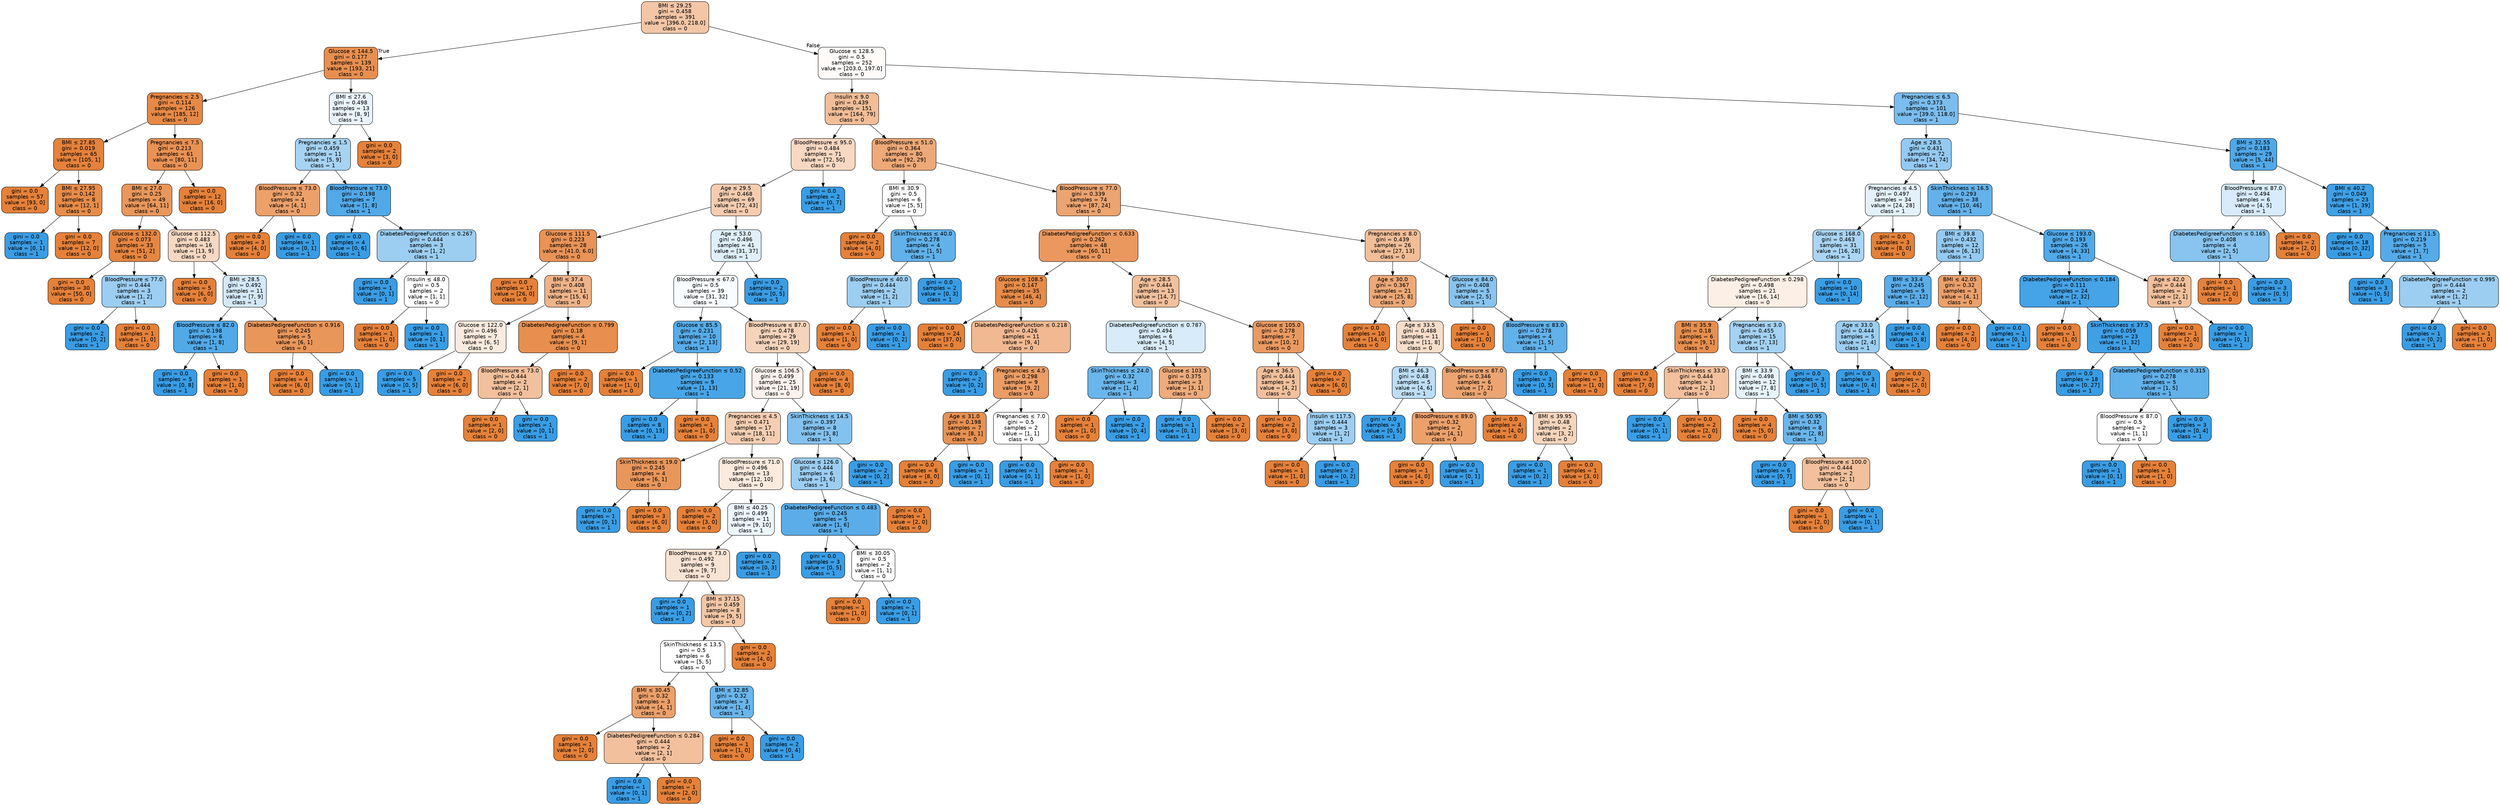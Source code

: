 digraph Tree {
node [shape=box, style="filled, rounded", color="black", fontname="helvetica"] ;
edge [fontname="helvetica"] ;
0 [label=<BMI &le; 29.25<br/>gini = 0.458<br/>samples = 391<br/>value = [396.0, 218.0]<br/>class = 0>, fillcolor="#f3c6a6"] ;
1 [label=<Glucose &le; 144.5<br/>gini = 0.177<br/>samples = 139<br/>value = [193, 21]<br/>class = 0>, fillcolor="#e88f4f"] ;
0 -> 1 [labeldistance=2.5, labelangle=45, headlabel="True"] ;
2 [label=<Pregnancies &le; 2.5<br/>gini = 0.114<br/>samples = 126<br/>value = [185, 12]<br/>class = 0>, fillcolor="#e78946"] ;
1 -> 2 ;
3 [label=<BMI &le; 27.85<br/>gini = 0.019<br/>samples = 65<br/>value = [105, 1]<br/>class = 0>, fillcolor="#e5823b"] ;
2 -> 3 ;
4 [label=<gini = 0.0<br/>samples = 57<br/>value = [93, 0]<br/>class = 0>, fillcolor="#e58139"] ;
3 -> 4 ;
5 [label=<BMI &le; 27.95<br/>gini = 0.142<br/>samples = 8<br/>value = [12, 1]<br/>class = 0>, fillcolor="#e78c49"] ;
3 -> 5 ;
6 [label=<gini = 0.0<br/>samples = 1<br/>value = [0, 1]<br/>class = 1>, fillcolor="#399de5"] ;
5 -> 6 ;
7 [label=<gini = 0.0<br/>samples = 7<br/>value = [12, 0]<br/>class = 0>, fillcolor="#e58139"] ;
5 -> 7 ;
8 [label=<Pregnancies &le; 7.5<br/>gini = 0.213<br/>samples = 61<br/>value = [80, 11]<br/>class = 0>, fillcolor="#e99254"] ;
2 -> 8 ;
9 [label=<BMI &le; 27.0<br/>gini = 0.25<br/>samples = 49<br/>value = [64, 11]<br/>class = 0>, fillcolor="#e9975b"] ;
8 -> 9 ;
10 [label=<Glucose &le; 132.0<br/>gini = 0.073<br/>samples = 33<br/>value = [51, 2]<br/>class = 0>, fillcolor="#e68641"] ;
9 -> 10 ;
11 [label=<gini = 0.0<br/>samples = 30<br/>value = [50, 0]<br/>class = 0>, fillcolor="#e58139"] ;
10 -> 11 ;
12 [label=<BloodPressure &le; 77.0<br/>gini = 0.444<br/>samples = 3<br/>value = [1, 2]<br/>class = 1>, fillcolor="#9ccef2"] ;
10 -> 12 ;
13 [label=<gini = 0.0<br/>samples = 2<br/>value = [0, 2]<br/>class = 1>, fillcolor="#399de5"] ;
12 -> 13 ;
14 [label=<gini = 0.0<br/>samples = 1<br/>value = [1, 0]<br/>class = 0>, fillcolor="#e58139"] ;
12 -> 14 ;
15 [label=<Glucose &le; 112.5<br/>gini = 0.483<br/>samples = 16<br/>value = [13, 9]<br/>class = 0>, fillcolor="#f7d8c2"] ;
9 -> 15 ;
16 [label=<gini = 0.0<br/>samples = 5<br/>value = [6, 0]<br/>class = 0>, fillcolor="#e58139"] ;
15 -> 16 ;
17 [label=<BMI &le; 28.5<br/>gini = 0.492<br/>samples = 11<br/>value = [7, 9]<br/>class = 1>, fillcolor="#d3e9f9"] ;
15 -> 17 ;
18 [label=<BloodPressure &le; 82.0<br/>gini = 0.198<br/>samples = 6<br/>value = [1, 8]<br/>class = 1>, fillcolor="#52a9e8"] ;
17 -> 18 ;
19 [label=<gini = 0.0<br/>samples = 5<br/>value = [0, 8]<br/>class = 1>, fillcolor="#399de5"] ;
18 -> 19 ;
20 [label=<gini = 0.0<br/>samples = 1<br/>value = [1, 0]<br/>class = 0>, fillcolor="#e58139"] ;
18 -> 20 ;
21 [label=<DiabetesPedigreeFunction &le; 0.916<br/>gini = 0.245<br/>samples = 5<br/>value = [6, 1]<br/>class = 0>, fillcolor="#e9965a"] ;
17 -> 21 ;
22 [label=<gini = 0.0<br/>samples = 4<br/>value = [6, 0]<br/>class = 0>, fillcolor="#e58139"] ;
21 -> 22 ;
23 [label=<gini = 0.0<br/>samples = 1<br/>value = [0, 1]<br/>class = 1>, fillcolor="#399de5"] ;
21 -> 23 ;
24 [label=<gini = 0.0<br/>samples = 12<br/>value = [16, 0]<br/>class = 0>, fillcolor="#e58139"] ;
8 -> 24 ;
25 [label=<BMI &le; 27.6<br/>gini = 0.498<br/>samples = 13<br/>value = [8, 9]<br/>class = 1>, fillcolor="#e9f4fc"] ;
1 -> 25 ;
26 [label=<Pregnancies &le; 1.5<br/>gini = 0.459<br/>samples = 11<br/>value = [5, 9]<br/>class = 1>, fillcolor="#a7d3f3"] ;
25 -> 26 ;
27 [label=<BloodPressure &le; 73.0<br/>gini = 0.32<br/>samples = 4<br/>value = [4, 1]<br/>class = 0>, fillcolor="#eca06a"] ;
26 -> 27 ;
28 [label=<gini = 0.0<br/>samples = 3<br/>value = [4, 0]<br/>class = 0>, fillcolor="#e58139"] ;
27 -> 28 ;
29 [label=<gini = 0.0<br/>samples = 1<br/>value = [0, 1]<br/>class = 1>, fillcolor="#399de5"] ;
27 -> 29 ;
30 [label=<BloodPressure &le; 73.0<br/>gini = 0.198<br/>samples = 7<br/>value = [1, 8]<br/>class = 1>, fillcolor="#52a9e8"] ;
26 -> 30 ;
31 [label=<gini = 0.0<br/>samples = 4<br/>value = [0, 6]<br/>class = 1>, fillcolor="#399de5"] ;
30 -> 31 ;
32 [label=<DiabetesPedigreeFunction &le; 0.267<br/>gini = 0.444<br/>samples = 3<br/>value = [1, 2]<br/>class = 1>, fillcolor="#9ccef2"] ;
30 -> 32 ;
33 [label=<gini = 0.0<br/>samples = 1<br/>value = [0, 1]<br/>class = 1>, fillcolor="#399de5"] ;
32 -> 33 ;
34 [label=<Insulin &le; 48.0<br/>gini = 0.5<br/>samples = 2<br/>value = [1, 1]<br/>class = 0>, fillcolor="#ffffff"] ;
32 -> 34 ;
35 [label=<gini = 0.0<br/>samples = 1<br/>value = [1, 0]<br/>class = 0>, fillcolor="#e58139"] ;
34 -> 35 ;
36 [label=<gini = 0.0<br/>samples = 1<br/>value = [0, 1]<br/>class = 1>, fillcolor="#399de5"] ;
34 -> 36 ;
37 [label=<gini = 0.0<br/>samples = 2<br/>value = [3, 0]<br/>class = 0>, fillcolor="#e58139"] ;
25 -> 37 ;
38 [label=<Glucose &le; 128.5<br/>gini = 0.5<br/>samples = 252<br/>value = [203.0, 197.0]<br/>class = 0>, fillcolor="#fefbf9"] ;
0 -> 38 [labeldistance=2.5, labelangle=-45, headlabel="False"] ;
39 [label=<Insulin &le; 9.0<br/>gini = 0.439<br/>samples = 151<br/>value = [164, 79]<br/>class = 0>, fillcolor="#f2be98"] ;
38 -> 39 ;
40 [label=<BloodPressure &le; 95.0<br/>gini = 0.484<br/>samples = 71<br/>value = [72, 50]<br/>class = 0>, fillcolor="#f7d8c2"] ;
39 -> 40 ;
41 [label=<Age &le; 29.5<br/>gini = 0.468<br/>samples = 69<br/>value = [72, 43]<br/>class = 0>, fillcolor="#f5ccaf"] ;
40 -> 41 ;
42 [label=<Glucose &le; 111.5<br/>gini = 0.223<br/>samples = 28<br/>value = [41.0, 6.0]<br/>class = 0>, fillcolor="#e99356"] ;
41 -> 42 ;
43 [label=<gini = 0.0<br/>samples = 17<br/>value = [26, 0]<br/>class = 0>, fillcolor="#e58139"] ;
42 -> 43 ;
44 [label=<BMI &le; 37.4<br/>gini = 0.408<br/>samples = 11<br/>value = [15, 6]<br/>class = 0>, fillcolor="#efb388"] ;
42 -> 44 ;
45 [label=<Glucose &le; 122.0<br/>gini = 0.496<br/>samples = 7<br/>value = [6, 5]<br/>class = 0>, fillcolor="#fbeade"] ;
44 -> 45 ;
46 [label=<gini = 0.0<br/>samples = 5<br/>value = [0, 5]<br/>class = 1>, fillcolor="#399de5"] ;
45 -> 46 ;
47 [label=<gini = 0.0<br/>samples = 2<br/>value = [6, 0]<br/>class = 0>, fillcolor="#e58139"] ;
45 -> 47 ;
48 [label=<DiabetesPedigreeFunction &le; 0.799<br/>gini = 0.18<br/>samples = 4<br/>value = [9, 1]<br/>class = 0>, fillcolor="#e88f4f"] ;
44 -> 48 ;
49 [label=<BloodPressure &le; 73.0<br/>gini = 0.444<br/>samples = 2<br/>value = [2, 1]<br/>class = 0>, fillcolor="#f2c09c"] ;
48 -> 49 ;
50 [label=<gini = 0.0<br/>samples = 1<br/>value = [2, 0]<br/>class = 0>, fillcolor="#e58139"] ;
49 -> 50 ;
51 [label=<gini = 0.0<br/>samples = 1<br/>value = [0, 1]<br/>class = 1>, fillcolor="#399de5"] ;
49 -> 51 ;
52 [label=<gini = 0.0<br/>samples = 2<br/>value = [7, 0]<br/>class = 0>, fillcolor="#e58139"] ;
48 -> 52 ;
53 [label=<Age &le; 53.0<br/>gini = 0.496<br/>samples = 41<br/>value = [31, 37]<br/>class = 1>, fillcolor="#dfeffb"] ;
41 -> 53 ;
54 [label=<BloodPressure &le; 67.0<br/>gini = 0.5<br/>samples = 39<br/>value = [31, 32]<br/>class = 1>, fillcolor="#f9fcfe"] ;
53 -> 54 ;
55 [label=<Glucose &le; 85.5<br/>gini = 0.231<br/>samples = 10<br/>value = [2, 13]<br/>class = 1>, fillcolor="#57ace9"] ;
54 -> 55 ;
56 [label=<gini = 0.0<br/>samples = 1<br/>value = [1, 0]<br/>class = 0>, fillcolor="#e58139"] ;
55 -> 56 ;
57 [label=<DiabetesPedigreeFunction &le; 0.52<br/>gini = 0.133<br/>samples = 9<br/>value = [1, 13]<br/>class = 1>, fillcolor="#48a5e7"] ;
55 -> 57 ;
58 [label=<gini = 0.0<br/>samples = 8<br/>value = [0, 13]<br/>class = 1>, fillcolor="#399de5"] ;
57 -> 58 ;
59 [label=<gini = 0.0<br/>samples = 1<br/>value = [1, 0]<br/>class = 0>, fillcolor="#e58139"] ;
57 -> 59 ;
60 [label=<BloodPressure &le; 87.0<br/>gini = 0.478<br/>samples = 29<br/>value = [29, 19]<br/>class = 0>, fillcolor="#f6d4bb"] ;
54 -> 60 ;
61 [label=<Glucose &le; 106.5<br/>gini = 0.499<br/>samples = 25<br/>value = [21, 19]<br/>class = 0>, fillcolor="#fdf3ec"] ;
60 -> 61 ;
62 [label=<Pregnancies &le; 4.5<br/>gini = 0.471<br/>samples = 17<br/>value = [18, 11]<br/>class = 0>, fillcolor="#f5ceb2"] ;
61 -> 62 ;
63 [label=<SkinThickness &le; 19.0<br/>gini = 0.245<br/>samples = 4<br/>value = [6, 1]<br/>class = 0>, fillcolor="#e9965a"] ;
62 -> 63 ;
64 [label=<gini = 0.0<br/>samples = 1<br/>value = [0, 1]<br/>class = 1>, fillcolor="#399de5"] ;
63 -> 64 ;
65 [label=<gini = 0.0<br/>samples = 3<br/>value = [6, 0]<br/>class = 0>, fillcolor="#e58139"] ;
63 -> 65 ;
66 [label=<BloodPressure &le; 71.0<br/>gini = 0.496<br/>samples = 13<br/>value = [12, 10]<br/>class = 0>, fillcolor="#fbeade"] ;
62 -> 66 ;
67 [label=<gini = 0.0<br/>samples = 2<br/>value = [3, 0]<br/>class = 0>, fillcolor="#e58139"] ;
66 -> 67 ;
68 [label=<BMI &le; 40.25<br/>gini = 0.499<br/>samples = 11<br/>value = [9, 10]<br/>class = 1>, fillcolor="#ebf5fc"] ;
66 -> 68 ;
69 [label=<BloodPressure &le; 73.0<br/>gini = 0.492<br/>samples = 9<br/>value = [9, 7]<br/>class = 0>, fillcolor="#f9e3d3"] ;
68 -> 69 ;
70 [label=<gini = 0.0<br/>samples = 1<br/>value = [0, 2]<br/>class = 1>, fillcolor="#399de5"] ;
69 -> 70 ;
71 [label=<BMI &le; 37.15<br/>gini = 0.459<br/>samples = 8<br/>value = [9, 5]<br/>class = 0>, fillcolor="#f3c7a7"] ;
69 -> 71 ;
72 [label=<SkinThickness &le; 13.5<br/>gini = 0.5<br/>samples = 6<br/>value = [5, 5]<br/>class = 0>, fillcolor="#ffffff"] ;
71 -> 72 ;
73 [label=<BMI &le; 30.45<br/>gini = 0.32<br/>samples = 3<br/>value = [4, 1]<br/>class = 0>, fillcolor="#eca06a"] ;
72 -> 73 ;
74 [label=<gini = 0.0<br/>samples = 1<br/>value = [2, 0]<br/>class = 0>, fillcolor="#e58139"] ;
73 -> 74 ;
75 [label=<DiabetesPedigreeFunction &le; 0.284<br/>gini = 0.444<br/>samples = 2<br/>value = [2, 1]<br/>class = 0>, fillcolor="#f2c09c"] ;
73 -> 75 ;
76 [label=<gini = 0.0<br/>samples = 1<br/>value = [0, 1]<br/>class = 1>, fillcolor="#399de5"] ;
75 -> 76 ;
77 [label=<gini = 0.0<br/>samples = 1<br/>value = [2, 0]<br/>class = 0>, fillcolor="#e58139"] ;
75 -> 77 ;
78 [label=<BMI &le; 32.85<br/>gini = 0.32<br/>samples = 3<br/>value = [1, 4]<br/>class = 1>, fillcolor="#6ab6ec"] ;
72 -> 78 ;
79 [label=<gini = 0.0<br/>samples = 1<br/>value = [1, 0]<br/>class = 0>, fillcolor="#e58139"] ;
78 -> 79 ;
80 [label=<gini = 0.0<br/>samples = 2<br/>value = [0, 4]<br/>class = 1>, fillcolor="#399de5"] ;
78 -> 80 ;
81 [label=<gini = 0.0<br/>samples = 2<br/>value = [4, 0]<br/>class = 0>, fillcolor="#e58139"] ;
71 -> 81 ;
82 [label=<gini = 0.0<br/>samples = 2<br/>value = [0, 3]<br/>class = 1>, fillcolor="#399de5"] ;
68 -> 82 ;
83 [label=<SkinThickness &le; 14.5<br/>gini = 0.397<br/>samples = 8<br/>value = [3, 8]<br/>class = 1>, fillcolor="#83c2ef"] ;
61 -> 83 ;
84 [label=<Glucose &le; 126.0<br/>gini = 0.444<br/>samples = 6<br/>value = [3, 6]<br/>class = 1>, fillcolor="#9ccef2"] ;
83 -> 84 ;
85 [label=<DiabetesPedigreeFunction &le; 0.483<br/>gini = 0.245<br/>samples = 5<br/>value = [1, 6]<br/>class = 1>, fillcolor="#5aade9"] ;
84 -> 85 ;
86 [label=<gini = 0.0<br/>samples = 3<br/>value = [0, 5]<br/>class = 1>, fillcolor="#399de5"] ;
85 -> 86 ;
87 [label=<BMI &le; 30.05<br/>gini = 0.5<br/>samples = 2<br/>value = [1, 1]<br/>class = 0>, fillcolor="#ffffff"] ;
85 -> 87 ;
88 [label=<gini = 0.0<br/>samples = 1<br/>value = [1, 0]<br/>class = 0>, fillcolor="#e58139"] ;
87 -> 88 ;
89 [label=<gini = 0.0<br/>samples = 1<br/>value = [0, 1]<br/>class = 1>, fillcolor="#399de5"] ;
87 -> 89 ;
90 [label=<gini = 0.0<br/>samples = 1<br/>value = [2, 0]<br/>class = 0>, fillcolor="#e58139"] ;
84 -> 90 ;
91 [label=<gini = 0.0<br/>samples = 2<br/>value = [0, 2]<br/>class = 1>, fillcolor="#399de5"] ;
83 -> 91 ;
92 [label=<gini = 0.0<br/>samples = 4<br/>value = [8, 0]<br/>class = 0>, fillcolor="#e58139"] ;
60 -> 92 ;
93 [label=<gini = 0.0<br/>samples = 2<br/>value = [0, 5]<br/>class = 1>, fillcolor="#399de5"] ;
53 -> 93 ;
94 [label=<gini = 0.0<br/>samples = 2<br/>value = [0, 7]<br/>class = 1>, fillcolor="#399de5"] ;
40 -> 94 ;
95 [label=<BloodPressure &le; 51.0<br/>gini = 0.364<br/>samples = 80<br/>value = [92, 29]<br/>class = 0>, fillcolor="#eda977"] ;
39 -> 95 ;
96 [label=<BMI &le; 30.9<br/>gini = 0.5<br/>samples = 6<br/>value = [5, 5]<br/>class = 0>, fillcolor="#ffffff"] ;
95 -> 96 ;
97 [label=<gini = 0.0<br/>samples = 2<br/>value = [4, 0]<br/>class = 0>, fillcolor="#e58139"] ;
96 -> 97 ;
98 [label=<SkinThickness &le; 40.0<br/>gini = 0.278<br/>samples = 4<br/>value = [1, 5]<br/>class = 1>, fillcolor="#61b1ea"] ;
96 -> 98 ;
99 [label=<BloodPressure &le; 40.0<br/>gini = 0.444<br/>samples = 2<br/>value = [1, 2]<br/>class = 1>, fillcolor="#9ccef2"] ;
98 -> 99 ;
100 [label=<gini = 0.0<br/>samples = 1<br/>value = [1, 0]<br/>class = 0>, fillcolor="#e58139"] ;
99 -> 100 ;
101 [label=<gini = 0.0<br/>samples = 1<br/>value = [0, 2]<br/>class = 1>, fillcolor="#399de5"] ;
99 -> 101 ;
102 [label=<gini = 0.0<br/>samples = 2<br/>value = [0, 3]<br/>class = 1>, fillcolor="#399de5"] ;
98 -> 102 ;
103 [label=<BloodPressure &le; 77.0<br/>gini = 0.339<br/>samples = 74<br/>value = [87, 24]<br/>class = 0>, fillcolor="#eca470"] ;
95 -> 103 ;
104 [label=<DiabetesPedigreeFunction &le; 0.633<br/>gini = 0.262<br/>samples = 48<br/>value = [60, 11]<br/>class = 0>, fillcolor="#ea985d"] ;
103 -> 104 ;
105 [label=<Glucose &le; 108.5<br/>gini = 0.147<br/>samples = 35<br/>value = [46, 4]<br/>class = 0>, fillcolor="#e78c4a"] ;
104 -> 105 ;
106 [label=<gini = 0.0<br/>samples = 24<br/>value = [37, 0]<br/>class = 0>, fillcolor="#e58139"] ;
105 -> 106 ;
107 [label=<DiabetesPedigreeFunction &le; 0.218<br/>gini = 0.426<br/>samples = 11<br/>value = [9, 4]<br/>class = 0>, fillcolor="#f1b991"] ;
105 -> 107 ;
108 [label=<gini = 0.0<br/>samples = 2<br/>value = [0, 2]<br/>class = 1>, fillcolor="#399de5"] ;
107 -> 108 ;
109 [label=<Pregnancies &le; 4.5<br/>gini = 0.298<br/>samples = 9<br/>value = [9, 2]<br/>class = 0>, fillcolor="#eb9d65"] ;
107 -> 109 ;
110 [label=<Age &le; 31.0<br/>gini = 0.198<br/>samples = 7<br/>value = [8, 1]<br/>class = 0>, fillcolor="#e89152"] ;
109 -> 110 ;
111 [label=<gini = 0.0<br/>samples = 6<br/>value = [8, 0]<br/>class = 0>, fillcolor="#e58139"] ;
110 -> 111 ;
112 [label=<gini = 0.0<br/>samples = 1<br/>value = [0, 1]<br/>class = 1>, fillcolor="#399de5"] ;
110 -> 112 ;
113 [label=<Pregnancies &le; 7.0<br/>gini = 0.5<br/>samples = 2<br/>value = [1, 1]<br/>class = 0>, fillcolor="#ffffff"] ;
109 -> 113 ;
114 [label=<gini = 0.0<br/>samples = 1<br/>value = [0, 1]<br/>class = 1>, fillcolor="#399de5"] ;
113 -> 114 ;
115 [label=<gini = 0.0<br/>samples = 1<br/>value = [1, 0]<br/>class = 0>, fillcolor="#e58139"] ;
113 -> 115 ;
116 [label=<Age &le; 28.5<br/>gini = 0.444<br/>samples = 13<br/>value = [14, 7]<br/>class = 0>, fillcolor="#f2c09c"] ;
104 -> 116 ;
117 [label=<DiabetesPedigreeFunction &le; 0.787<br/>gini = 0.494<br/>samples = 6<br/>value = [4, 5]<br/>class = 1>, fillcolor="#d7ebfa"] ;
116 -> 117 ;
118 [label=<SkinThickness &le; 24.0<br/>gini = 0.32<br/>samples = 3<br/>value = [1, 4]<br/>class = 1>, fillcolor="#6ab6ec"] ;
117 -> 118 ;
119 [label=<gini = 0.0<br/>samples = 1<br/>value = [1, 0]<br/>class = 0>, fillcolor="#e58139"] ;
118 -> 119 ;
120 [label=<gini = 0.0<br/>samples = 2<br/>value = [0, 4]<br/>class = 1>, fillcolor="#399de5"] ;
118 -> 120 ;
121 [label=<Glucose &le; 103.5<br/>gini = 0.375<br/>samples = 3<br/>value = [3, 1]<br/>class = 0>, fillcolor="#eeab7b"] ;
117 -> 121 ;
122 [label=<gini = 0.0<br/>samples = 1<br/>value = [0, 1]<br/>class = 1>, fillcolor="#399de5"] ;
121 -> 122 ;
123 [label=<gini = 0.0<br/>samples = 2<br/>value = [3, 0]<br/>class = 0>, fillcolor="#e58139"] ;
121 -> 123 ;
124 [label=<Glucose &le; 105.0<br/>gini = 0.278<br/>samples = 7<br/>value = [10, 2]<br/>class = 0>, fillcolor="#ea9a61"] ;
116 -> 124 ;
125 [label=<Age &le; 36.5<br/>gini = 0.444<br/>samples = 5<br/>value = [4, 2]<br/>class = 0>, fillcolor="#f2c09c"] ;
124 -> 125 ;
126 [label=<gini = 0.0<br/>samples = 2<br/>value = [3, 0]<br/>class = 0>, fillcolor="#e58139"] ;
125 -> 126 ;
127 [label=<Insulin &le; 117.5<br/>gini = 0.444<br/>samples = 3<br/>value = [1, 2]<br/>class = 1>, fillcolor="#9ccef2"] ;
125 -> 127 ;
128 [label=<gini = 0.0<br/>samples = 1<br/>value = [1, 0]<br/>class = 0>, fillcolor="#e58139"] ;
127 -> 128 ;
129 [label=<gini = 0.0<br/>samples = 2<br/>value = [0, 2]<br/>class = 1>, fillcolor="#399de5"] ;
127 -> 129 ;
130 [label=<gini = 0.0<br/>samples = 2<br/>value = [6, 0]<br/>class = 0>, fillcolor="#e58139"] ;
124 -> 130 ;
131 [label=<Pregnancies &le; 8.0<br/>gini = 0.439<br/>samples = 26<br/>value = [27, 13]<br/>class = 0>, fillcolor="#f2be98"] ;
103 -> 131 ;
132 [label=<Age &le; 30.0<br/>gini = 0.367<br/>samples = 21<br/>value = [25, 8]<br/>class = 0>, fillcolor="#eda978"] ;
131 -> 132 ;
133 [label=<gini = 0.0<br/>samples = 10<br/>value = [14, 0]<br/>class = 0>, fillcolor="#e58139"] ;
132 -> 133 ;
134 [label=<Age &le; 33.5<br/>gini = 0.488<br/>samples = 11<br/>value = [11, 8]<br/>class = 0>, fillcolor="#f8ddc9"] ;
132 -> 134 ;
135 [label=<BMI &le; 46.3<br/>gini = 0.48<br/>samples = 5<br/>value = [4, 6]<br/>class = 1>, fillcolor="#bddef6"] ;
134 -> 135 ;
136 [label=<gini = 0.0<br/>samples = 3<br/>value = [0, 5]<br/>class = 1>, fillcolor="#399de5"] ;
135 -> 136 ;
137 [label=<BloodPressure &le; 89.0<br/>gini = 0.32<br/>samples = 2<br/>value = [4, 1]<br/>class = 0>, fillcolor="#eca06a"] ;
135 -> 137 ;
138 [label=<gini = 0.0<br/>samples = 1<br/>value = [4, 0]<br/>class = 0>, fillcolor="#e58139"] ;
137 -> 138 ;
139 [label=<gini = 0.0<br/>samples = 1<br/>value = [0, 1]<br/>class = 1>, fillcolor="#399de5"] ;
137 -> 139 ;
140 [label=<BloodPressure &le; 87.0<br/>gini = 0.346<br/>samples = 6<br/>value = [7, 2]<br/>class = 0>, fillcolor="#eca572"] ;
134 -> 140 ;
141 [label=<gini = 0.0<br/>samples = 4<br/>value = [4, 0]<br/>class = 0>, fillcolor="#e58139"] ;
140 -> 141 ;
142 [label=<BMI &le; 39.95<br/>gini = 0.48<br/>samples = 2<br/>value = [3, 2]<br/>class = 0>, fillcolor="#f6d5bd"] ;
140 -> 142 ;
143 [label=<gini = 0.0<br/>samples = 1<br/>value = [0, 2]<br/>class = 1>, fillcolor="#399de5"] ;
142 -> 143 ;
144 [label=<gini = 0.0<br/>samples = 1<br/>value = [3, 0]<br/>class = 0>, fillcolor="#e58139"] ;
142 -> 144 ;
145 [label=<Glucose &le; 84.0<br/>gini = 0.408<br/>samples = 5<br/>value = [2, 5]<br/>class = 1>, fillcolor="#88c4ef"] ;
131 -> 145 ;
146 [label=<gini = 0.0<br/>samples = 1<br/>value = [1, 0]<br/>class = 0>, fillcolor="#e58139"] ;
145 -> 146 ;
147 [label=<BloodPressure &le; 83.0<br/>gini = 0.278<br/>samples = 4<br/>value = [1, 5]<br/>class = 1>, fillcolor="#61b1ea"] ;
145 -> 147 ;
148 [label=<gini = 0.0<br/>samples = 3<br/>value = [0, 5]<br/>class = 1>, fillcolor="#399de5"] ;
147 -> 148 ;
149 [label=<gini = 0.0<br/>samples = 1<br/>value = [1, 0]<br/>class = 0>, fillcolor="#e58139"] ;
147 -> 149 ;
150 [label=<Pregnancies &le; 6.5<br/>gini = 0.373<br/>samples = 101<br/>value = [39.0, 118.0]<br/>class = 1>, fillcolor="#7abdee"] ;
38 -> 150 ;
151 [label=<Age &le; 28.5<br/>gini = 0.431<br/>samples = 72<br/>value = [34, 74]<br/>class = 1>, fillcolor="#94caf1"] ;
150 -> 151 ;
152 [label=<Pregnancies &le; 4.5<br/>gini = 0.497<br/>samples = 34<br/>value = [24, 28]<br/>class = 1>, fillcolor="#e3f1fb"] ;
151 -> 152 ;
153 [label=<Glucose &le; 168.0<br/>gini = 0.463<br/>samples = 31<br/>value = [16, 28]<br/>class = 1>, fillcolor="#aad5f4"] ;
152 -> 153 ;
154 [label=<DiabetesPedigreeFunction &le; 0.298<br/>gini = 0.498<br/>samples = 21<br/>value = [16, 14]<br/>class = 0>, fillcolor="#fcefe6"] ;
153 -> 154 ;
155 [label=<BMI &le; 35.9<br/>gini = 0.18<br/>samples = 6<br/>value = [9, 1]<br/>class = 0>, fillcolor="#e88f4f"] ;
154 -> 155 ;
156 [label=<gini = 0.0<br/>samples = 3<br/>value = [7, 0]<br/>class = 0>, fillcolor="#e58139"] ;
155 -> 156 ;
157 [label=<SkinThickness &le; 33.0<br/>gini = 0.444<br/>samples = 3<br/>value = [2, 1]<br/>class = 0>, fillcolor="#f2c09c"] ;
155 -> 157 ;
158 [label=<gini = 0.0<br/>samples = 1<br/>value = [0, 1]<br/>class = 1>, fillcolor="#399de5"] ;
157 -> 158 ;
159 [label=<gini = 0.0<br/>samples = 2<br/>value = [2, 0]<br/>class = 0>, fillcolor="#e58139"] ;
157 -> 159 ;
160 [label=<Pregnancies &le; 3.0<br/>gini = 0.455<br/>samples = 15<br/>value = [7, 13]<br/>class = 1>, fillcolor="#a4d2f3"] ;
154 -> 160 ;
161 [label=<BMI &le; 33.9<br/>gini = 0.498<br/>samples = 12<br/>value = [7, 8]<br/>class = 1>, fillcolor="#e6f3fc"] ;
160 -> 161 ;
162 [label=<gini = 0.0<br/>samples = 4<br/>value = [5, 0]<br/>class = 0>, fillcolor="#e58139"] ;
161 -> 162 ;
163 [label=<BMI &le; 50.95<br/>gini = 0.32<br/>samples = 8<br/>value = [2, 8]<br/>class = 1>, fillcolor="#6ab6ec"] ;
161 -> 163 ;
164 [label=<gini = 0.0<br/>samples = 6<br/>value = [0, 7]<br/>class = 1>, fillcolor="#399de5"] ;
163 -> 164 ;
165 [label=<BloodPressure &le; 100.0<br/>gini = 0.444<br/>samples = 2<br/>value = [2, 1]<br/>class = 0>, fillcolor="#f2c09c"] ;
163 -> 165 ;
166 [label=<gini = 0.0<br/>samples = 1<br/>value = [2, 0]<br/>class = 0>, fillcolor="#e58139"] ;
165 -> 166 ;
167 [label=<gini = 0.0<br/>samples = 1<br/>value = [0, 1]<br/>class = 1>, fillcolor="#399de5"] ;
165 -> 167 ;
168 [label=<gini = 0.0<br/>samples = 3<br/>value = [0, 5]<br/>class = 1>, fillcolor="#399de5"] ;
160 -> 168 ;
169 [label=<gini = 0.0<br/>samples = 10<br/>value = [0, 14]<br/>class = 1>, fillcolor="#399de5"] ;
153 -> 169 ;
170 [label=<gini = 0.0<br/>samples = 3<br/>value = [8, 0]<br/>class = 0>, fillcolor="#e58139"] ;
152 -> 170 ;
171 [label=<SkinThickness &le; 16.5<br/>gini = 0.293<br/>samples = 38<br/>value = [10, 46]<br/>class = 1>, fillcolor="#64b2eb"] ;
151 -> 171 ;
172 [label=<BMI &le; 39.8<br/>gini = 0.432<br/>samples = 12<br/>value = [6, 13]<br/>class = 1>, fillcolor="#94caf1"] ;
171 -> 172 ;
173 [label=<BMI &le; 33.4<br/>gini = 0.245<br/>samples = 9<br/>value = [2, 12]<br/>class = 1>, fillcolor="#5aade9"] ;
172 -> 173 ;
174 [label=<Age &le; 33.0<br/>gini = 0.444<br/>samples = 5<br/>value = [2, 4]<br/>class = 1>, fillcolor="#9ccef2"] ;
173 -> 174 ;
175 [label=<gini = 0.0<br/>samples = 3<br/>value = [0, 4]<br/>class = 1>, fillcolor="#399de5"] ;
174 -> 175 ;
176 [label=<gini = 0.0<br/>samples = 2<br/>value = [2, 0]<br/>class = 0>, fillcolor="#e58139"] ;
174 -> 176 ;
177 [label=<gini = 0.0<br/>samples = 4<br/>value = [0, 8]<br/>class = 1>, fillcolor="#399de5"] ;
173 -> 177 ;
178 [label=<BMI &le; 42.05<br/>gini = 0.32<br/>samples = 3<br/>value = [4, 1]<br/>class = 0>, fillcolor="#eca06a"] ;
172 -> 178 ;
179 [label=<gini = 0.0<br/>samples = 2<br/>value = [4, 0]<br/>class = 0>, fillcolor="#e58139"] ;
178 -> 179 ;
180 [label=<gini = 0.0<br/>samples = 1<br/>value = [0, 1]<br/>class = 1>, fillcolor="#399de5"] ;
178 -> 180 ;
181 [label=<Glucose &le; 193.0<br/>gini = 0.193<br/>samples = 26<br/>value = [4, 33]<br/>class = 1>, fillcolor="#51a9e8"] ;
171 -> 181 ;
182 [label=<DiabetesPedigreeFunction &le; 0.184<br/>gini = 0.111<br/>samples = 24<br/>value = [2, 32]<br/>class = 1>, fillcolor="#45a3e7"] ;
181 -> 182 ;
183 [label=<gini = 0.0<br/>samples = 1<br/>value = [1, 0]<br/>class = 0>, fillcolor="#e58139"] ;
182 -> 183 ;
184 [label=<SkinThickness &le; 37.5<br/>gini = 0.059<br/>samples = 23<br/>value = [1, 32]<br/>class = 1>, fillcolor="#3fa0e6"] ;
182 -> 184 ;
185 [label=<gini = 0.0<br/>samples = 18<br/>value = [0, 27]<br/>class = 1>, fillcolor="#399de5"] ;
184 -> 185 ;
186 [label=<DiabetesPedigreeFunction &le; 0.315<br/>gini = 0.278<br/>samples = 5<br/>value = [1, 5]<br/>class = 1>, fillcolor="#61b1ea"] ;
184 -> 186 ;
187 [label=<BloodPressure &le; 87.0<br/>gini = 0.5<br/>samples = 2<br/>value = [1, 1]<br/>class = 0>, fillcolor="#ffffff"] ;
186 -> 187 ;
188 [label=<gini = 0.0<br/>samples = 1<br/>value = [0, 1]<br/>class = 1>, fillcolor="#399de5"] ;
187 -> 188 ;
189 [label=<gini = 0.0<br/>samples = 1<br/>value = [1, 0]<br/>class = 0>, fillcolor="#e58139"] ;
187 -> 189 ;
190 [label=<gini = 0.0<br/>samples = 3<br/>value = [0, 4]<br/>class = 1>, fillcolor="#399de5"] ;
186 -> 190 ;
191 [label=<Age &le; 42.0<br/>gini = 0.444<br/>samples = 2<br/>value = [2, 1]<br/>class = 0>, fillcolor="#f2c09c"] ;
181 -> 191 ;
192 [label=<gini = 0.0<br/>samples = 1<br/>value = [2, 0]<br/>class = 0>, fillcolor="#e58139"] ;
191 -> 192 ;
193 [label=<gini = 0.0<br/>samples = 1<br/>value = [0, 1]<br/>class = 1>, fillcolor="#399de5"] ;
191 -> 193 ;
194 [label=<BMI &le; 32.55<br/>gini = 0.183<br/>samples = 29<br/>value = [5, 44]<br/>class = 1>, fillcolor="#50a8e8"] ;
150 -> 194 ;
195 [label=<BloodPressure &le; 87.0<br/>gini = 0.494<br/>samples = 6<br/>value = [4, 5]<br/>class = 1>, fillcolor="#d7ebfa"] ;
194 -> 195 ;
196 [label=<DiabetesPedigreeFunction &le; 0.165<br/>gini = 0.408<br/>samples = 4<br/>value = [2, 5]<br/>class = 1>, fillcolor="#88c4ef"] ;
195 -> 196 ;
197 [label=<gini = 0.0<br/>samples = 1<br/>value = [2, 0]<br/>class = 0>, fillcolor="#e58139"] ;
196 -> 197 ;
198 [label=<gini = 0.0<br/>samples = 3<br/>value = [0, 5]<br/>class = 1>, fillcolor="#399de5"] ;
196 -> 198 ;
199 [label=<gini = 0.0<br/>samples = 2<br/>value = [2, 0]<br/>class = 0>, fillcolor="#e58139"] ;
195 -> 199 ;
200 [label=<BMI &le; 40.2<br/>gini = 0.049<br/>samples = 23<br/>value = [1, 39]<br/>class = 1>, fillcolor="#3ea0e6"] ;
194 -> 200 ;
201 [label=<gini = 0.0<br/>samples = 18<br/>value = [0, 32]<br/>class = 1>, fillcolor="#399de5"] ;
200 -> 201 ;
202 [label=<Pregnancies &le; 11.5<br/>gini = 0.219<br/>samples = 5<br/>value = [1, 7]<br/>class = 1>, fillcolor="#55abe9"] ;
200 -> 202 ;
203 [label=<gini = 0.0<br/>samples = 3<br/>value = [0, 5]<br/>class = 1>, fillcolor="#399de5"] ;
202 -> 203 ;
204 [label=<DiabetesPedigreeFunction &le; 0.995<br/>gini = 0.444<br/>samples = 2<br/>value = [1, 2]<br/>class = 1>, fillcolor="#9ccef2"] ;
202 -> 204 ;
205 [label=<gini = 0.0<br/>samples = 1<br/>value = [0, 2]<br/>class = 1>, fillcolor="#399de5"] ;
204 -> 205 ;
206 [label=<gini = 0.0<br/>samples = 1<br/>value = [1, 0]<br/>class = 0>, fillcolor="#e58139"] ;
204 -> 206 ;
}
